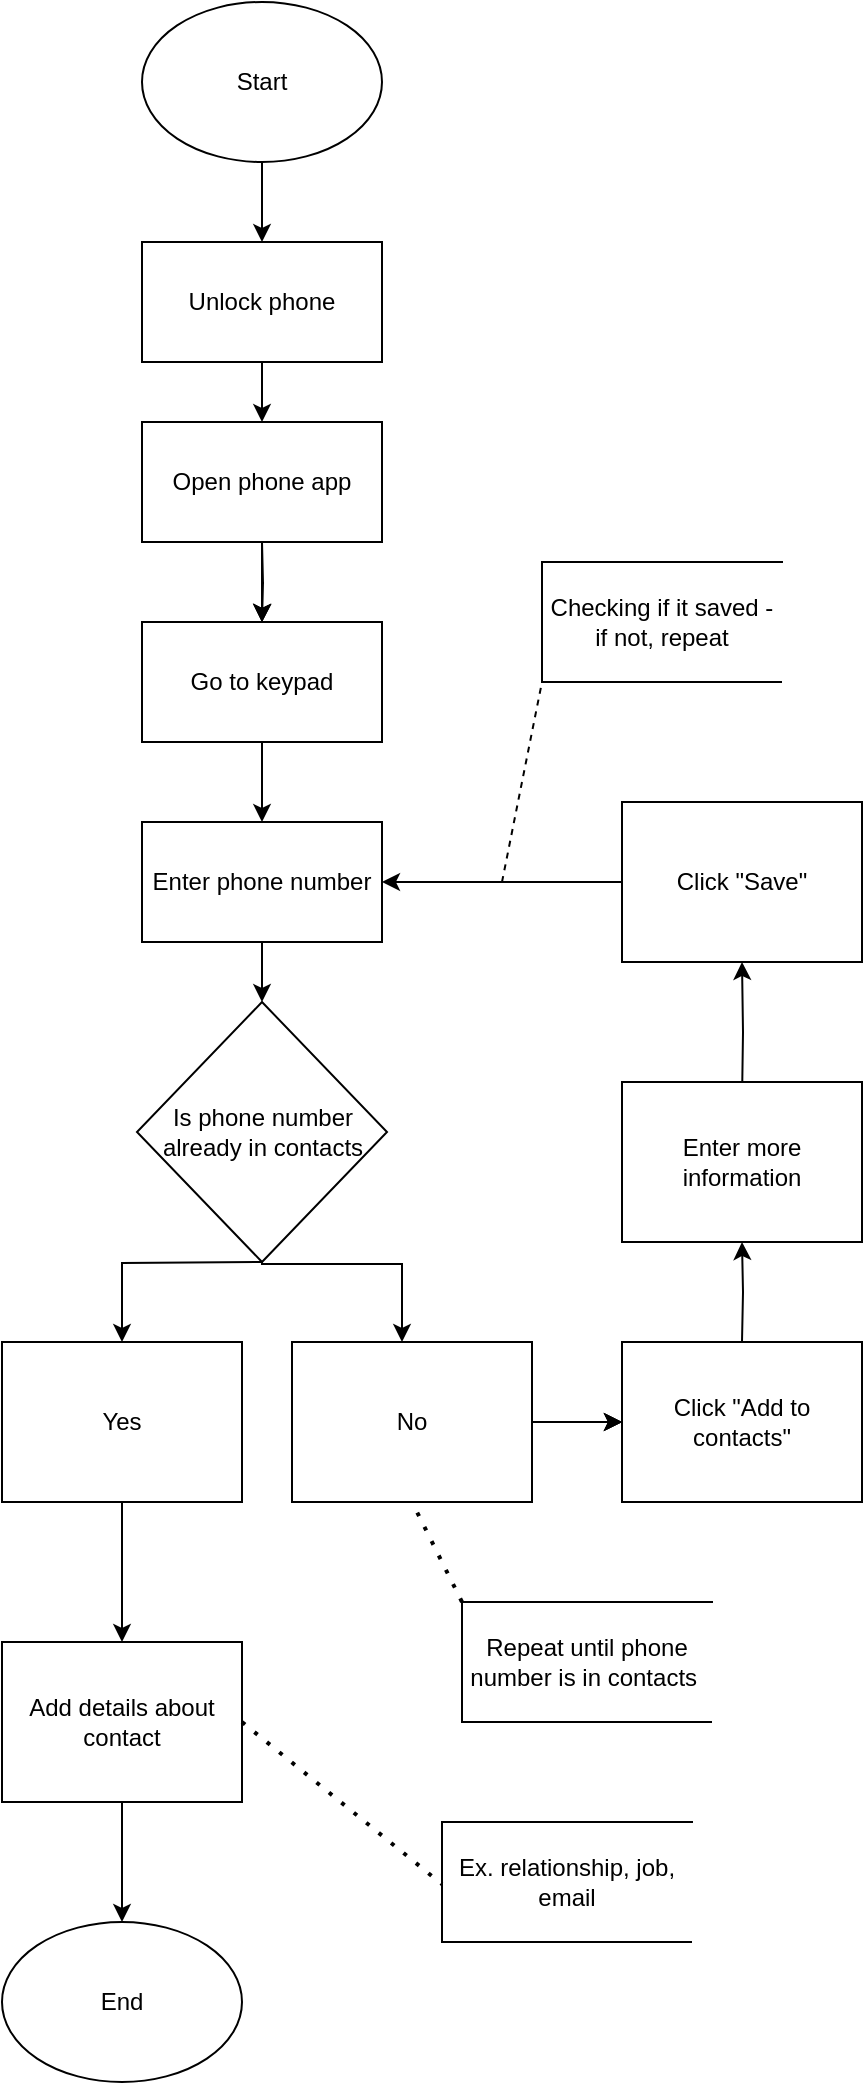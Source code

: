 <mxfile version="22.0.6" type="github">
  <diagram name="Page-1" id="pk6mPZ26se8e6UtmQEcE">
    <mxGraphModel dx="1060" dy="580" grid="1" gridSize="10" guides="1" tooltips="1" connect="1" arrows="1" fold="1" page="1" pageScale="1" pageWidth="850" pageHeight="1100" math="0" shadow="0">
      <root>
        <mxCell id="0" />
        <mxCell id="1" parent="0" />
        <mxCell id="Kl7lDOIlUgvbYGV5eezf-9" style="edgeStyle=orthogonalEdgeStyle;rounded=0;orthogonalLoop=1;jettySize=auto;html=1;entryX=0.5;entryY=0;entryDx=0;entryDy=0;" parent="1" target="3zjKFDLOZzd586ucKAZ4-1" edge="1">
          <mxGeometry relative="1" as="geometry">
            <mxPoint x="170" y="230" as="targetPoint" />
            <mxPoint x="170" y="220" as="sourcePoint" />
          </mxGeometry>
        </mxCell>
        <mxCell id="Kl7lDOIlUgvbYGV5eezf-12" value="" style="edgeStyle=orthogonalEdgeStyle;rounded=0;orthogonalLoop=1;jettySize=auto;html=1;" parent="1" edge="1">
          <mxGeometry relative="1" as="geometry">
            <mxPoint x="170" y="310" as="sourcePoint" />
            <mxPoint x="170" y="350" as="targetPoint" />
          </mxGeometry>
        </mxCell>
        <mxCell id="3zjKFDLOZzd586ucKAZ4-2" value="" style="edgeStyle=orthogonalEdgeStyle;rounded=0;orthogonalLoop=1;jettySize=auto;html=1;" parent="1" target="3zjKFDLOZzd586ucKAZ4-1" edge="1">
          <mxGeometry relative="1" as="geometry">
            <mxPoint x="170" y="310" as="sourcePoint" />
          </mxGeometry>
        </mxCell>
        <mxCell id="Kl7lDOIlUgvbYGV5eezf-18" value="" style="edgeStyle=orthogonalEdgeStyle;rounded=0;orthogonalLoop=1;jettySize=auto;html=1;" parent="1" target="Kl7lDOIlUgvbYGV5eezf-17" edge="1">
          <mxGeometry relative="1" as="geometry">
            <mxPoint x="170" y="670" as="sourcePoint" />
          </mxGeometry>
        </mxCell>
        <mxCell id="Kl7lDOIlUgvbYGV5eezf-20" value="" style="edgeStyle=orthogonalEdgeStyle;rounded=0;orthogonalLoop=1;jettySize=auto;html=1;" parent="1" target="Kl7lDOIlUgvbYGV5eezf-19" edge="1">
          <mxGeometry relative="1" as="geometry">
            <mxPoint x="170" y="670" as="sourcePoint" />
            <Array as="points">
              <mxPoint x="170" y="671" />
              <mxPoint x="240" y="671" />
            </Array>
          </mxGeometry>
        </mxCell>
        <mxCell id="ce3Q_zpAz5GgzEH88n2D-2" value="" style="edgeStyle=orthogonalEdgeStyle;rounded=0;orthogonalLoop=1;jettySize=auto;html=1;" edge="1" parent="1" source="Kl7lDOIlUgvbYGV5eezf-17" target="ce3Q_zpAz5GgzEH88n2D-1">
          <mxGeometry relative="1" as="geometry" />
        </mxCell>
        <mxCell id="Kl7lDOIlUgvbYGV5eezf-17" value="Yes" style="whiteSpace=wrap;html=1;rounded=0;" parent="1" vertex="1">
          <mxGeometry x="40" y="710" width="120" height="80" as="geometry" />
        </mxCell>
        <mxCell id="Kl7lDOIlUgvbYGV5eezf-22" value="" style="edgeStyle=orthogonalEdgeStyle;rounded=0;orthogonalLoop=1;jettySize=auto;html=1;" parent="1" source="Kl7lDOIlUgvbYGV5eezf-19" edge="1">
          <mxGeometry relative="1" as="geometry">
            <mxPoint x="350" y="750" as="targetPoint" />
          </mxGeometry>
        </mxCell>
        <mxCell id="3zjKFDLOZzd586ucKAZ4-12" style="edgeStyle=orthogonalEdgeStyle;rounded=0;orthogonalLoop=1;jettySize=auto;html=1;" parent="1" source="Kl7lDOIlUgvbYGV5eezf-19" edge="1">
          <mxGeometry relative="1" as="geometry">
            <mxPoint x="350" y="750" as="targetPoint" />
          </mxGeometry>
        </mxCell>
        <mxCell id="3zjKFDLOZzd586ucKAZ4-14" value="" style="edgeStyle=orthogonalEdgeStyle;rounded=0;orthogonalLoop=1;jettySize=auto;html=1;" parent="1" source="Kl7lDOIlUgvbYGV5eezf-19" target="3zjKFDLOZzd586ucKAZ4-13" edge="1">
          <mxGeometry relative="1" as="geometry" />
        </mxCell>
        <mxCell id="Kl7lDOIlUgvbYGV5eezf-19" value="No" style="whiteSpace=wrap;html=1;rounded=0;" parent="1" vertex="1">
          <mxGeometry x="185" y="710" width="120" height="80" as="geometry" />
        </mxCell>
        <mxCell id="5PgMmq63cbxdCtNskmuy-2" value="" style="edgeStyle=orthogonalEdgeStyle;rounded=0;orthogonalLoop=1;jettySize=auto;html=1;" parent="1" target="3zjKFDLOZzd586ucKAZ4-15" edge="1">
          <mxGeometry relative="1" as="geometry">
            <mxPoint x="410" y="710" as="sourcePoint" />
            <mxPoint x="410" y="670" as="targetPoint" />
          </mxGeometry>
        </mxCell>
        <mxCell id="5PgMmq63cbxdCtNskmuy-4" value="" style="edgeStyle=orthogonalEdgeStyle;rounded=0;orthogonalLoop=1;jettySize=auto;html=1;entryX=0.5;entryY=1;entryDx=0;entryDy=0;" parent="1" target="3zjKFDLOZzd586ucKAZ4-17" edge="1">
          <mxGeometry relative="1" as="geometry">
            <mxPoint x="410" y="590" as="sourcePoint" />
            <mxPoint x="410" y="550" as="targetPoint" />
          </mxGeometry>
        </mxCell>
        <mxCell id="3zjKFDLOZzd586ucKAZ4-4" style="edgeStyle=orthogonalEdgeStyle;rounded=0;orthogonalLoop=1;jettySize=auto;html=1;" parent="1" source="3zjKFDLOZzd586ucKAZ4-1" edge="1">
          <mxGeometry relative="1" as="geometry">
            <mxPoint x="170" y="350" as="targetPoint" />
          </mxGeometry>
        </mxCell>
        <mxCell id="3zjKFDLOZzd586ucKAZ4-6" value="" style="edgeStyle=orthogonalEdgeStyle;rounded=0;orthogonalLoop=1;jettySize=auto;html=1;" parent="1" source="3zjKFDLOZzd586ucKAZ4-1" target="3zjKFDLOZzd586ucKAZ4-5" edge="1">
          <mxGeometry relative="1" as="geometry" />
        </mxCell>
        <mxCell id="3zjKFDLOZzd586ucKAZ4-1" value="Open phone app" style="whiteSpace=wrap;html=1;" parent="1" vertex="1">
          <mxGeometry x="110" y="250" width="120" height="60" as="geometry" />
        </mxCell>
        <mxCell id="3zjKFDLOZzd586ucKAZ4-8" value="" style="edgeStyle=orthogonalEdgeStyle;rounded=0;orthogonalLoop=1;jettySize=auto;html=1;" parent="1" source="3zjKFDLOZzd586ucKAZ4-5" target="3zjKFDLOZzd586ucKAZ4-7" edge="1">
          <mxGeometry relative="1" as="geometry" />
        </mxCell>
        <mxCell id="3zjKFDLOZzd586ucKAZ4-5" value="Go to keypad" style="whiteSpace=wrap;html=1;" parent="1" vertex="1">
          <mxGeometry x="110" y="350" width="120" height="60" as="geometry" />
        </mxCell>
        <mxCell id="3zjKFDLOZzd586ucKAZ4-11" value="" style="edgeStyle=orthogonalEdgeStyle;rounded=0;orthogonalLoop=1;jettySize=auto;html=1;" parent="1" source="3zjKFDLOZzd586ucKAZ4-7" target="3zjKFDLOZzd586ucKAZ4-10" edge="1">
          <mxGeometry relative="1" as="geometry" />
        </mxCell>
        <mxCell id="3zjKFDLOZzd586ucKAZ4-7" value="Enter phone number" style="whiteSpace=wrap;html=1;" parent="1" vertex="1">
          <mxGeometry x="110" y="450" width="120" height="60" as="geometry" />
        </mxCell>
        <mxCell id="3zjKFDLOZzd586ucKAZ4-10" value="Is phone number already in contacts" style="rhombus;whiteSpace=wrap;html=1;" parent="1" vertex="1">
          <mxGeometry x="107.5" y="540" width="125" height="130" as="geometry" />
        </mxCell>
        <mxCell id="3zjKFDLOZzd586ucKAZ4-13" value="Click &quot;Add to contacts&quot;" style="whiteSpace=wrap;html=1;rounded=0;" parent="1" vertex="1">
          <mxGeometry x="350" y="710" width="120" height="80" as="geometry" />
        </mxCell>
        <mxCell id="3zjKFDLOZzd586ucKAZ4-15" value="Enter more information" style="whiteSpace=wrap;html=1;rounded=0;" parent="1" vertex="1">
          <mxGeometry x="350" y="580" width="120" height="80" as="geometry" />
        </mxCell>
        <mxCell id="3zjKFDLOZzd586ucKAZ4-22" style="edgeStyle=orthogonalEdgeStyle;rounded=0;orthogonalLoop=1;jettySize=auto;html=1;entryX=1;entryY=0.5;entryDx=0;entryDy=0;" parent="1" source="3zjKFDLOZzd586ucKAZ4-17" target="3zjKFDLOZzd586ucKAZ4-7" edge="1">
          <mxGeometry relative="1" as="geometry" />
        </mxCell>
        <mxCell id="3zjKFDLOZzd586ucKAZ4-17" value="Click &quot;Save&quot;" style="whiteSpace=wrap;html=1;rounded=0;" parent="1" vertex="1">
          <mxGeometry x="350" y="440" width="120" height="80" as="geometry" />
        </mxCell>
        <mxCell id="3zjKFDLOZzd586ucKAZ4-23" value="Unlock phone" style="rounded=0;whiteSpace=wrap;html=1;" parent="1" vertex="1">
          <mxGeometry x="110" y="160" width="120" height="60" as="geometry" />
        </mxCell>
        <mxCell id="3zjKFDLOZzd586ucKAZ4-25" style="edgeStyle=orthogonalEdgeStyle;rounded=0;orthogonalLoop=1;jettySize=auto;html=1;entryX=0.5;entryY=0;entryDx=0;entryDy=0;" parent="1" source="3zjKFDLOZzd586ucKAZ4-24" target="3zjKFDLOZzd586ucKAZ4-23" edge="1">
          <mxGeometry relative="1" as="geometry" />
        </mxCell>
        <mxCell id="3zjKFDLOZzd586ucKAZ4-24" value="Start" style="ellipse;whiteSpace=wrap;html=1;" parent="1" vertex="1">
          <mxGeometry x="110" y="40" width="120" height="80" as="geometry" />
        </mxCell>
        <mxCell id="3zjKFDLOZzd586ucKAZ4-28" value="End" style="ellipse;whiteSpace=wrap;html=1;" parent="1" vertex="1">
          <mxGeometry x="40" y="1000" width="120" height="80" as="geometry" />
        </mxCell>
        <mxCell id="3zjKFDLOZzd586ucKAZ4-30" value="" style="endArrow=none;dashed=1;html=1;rounded=0;entryX=0;entryY=1;entryDx=0;entryDy=0;" parent="1" target="3zjKFDLOZzd586ucKAZ4-31" edge="1">
          <mxGeometry width="50" height="50" relative="1" as="geometry">
            <mxPoint x="290" y="480" as="sourcePoint" />
            <mxPoint x="300" y="420" as="targetPoint" />
            <Array as="points" />
          </mxGeometry>
        </mxCell>
        <mxCell id="3zjKFDLOZzd586ucKAZ4-31" value="Checking if it saved - if not, repeat" style="shape=partialRectangle;whiteSpace=wrap;html=1;bottom=0;right=0;fillColor=none;" parent="1" vertex="1">
          <mxGeometry x="310" y="320" width="120" height="60" as="geometry" />
        </mxCell>
        <mxCell id="3zjKFDLOZzd586ucKAZ4-32" value="" style="endArrow=none;html=1;rounded=0;exitX=0;exitY=1;exitDx=0;exitDy=0;entryX=1;entryY=1;entryDx=0;entryDy=0;" parent="1" source="3zjKFDLOZzd586ucKAZ4-31" target="3zjKFDLOZzd586ucKAZ4-31" edge="1">
          <mxGeometry width="50" height="50" relative="1" as="geometry">
            <mxPoint x="440" y="380" as="sourcePoint" />
            <mxPoint x="490" y="330" as="targetPoint" />
          </mxGeometry>
        </mxCell>
        <mxCell id="3zjKFDLOZzd586ucKAZ4-33" value="" style="endArrow=none;dashed=1;html=1;dashPattern=1 3;strokeWidth=2;rounded=0;entryX=0.5;entryY=1;entryDx=0;entryDy=0;exitX=0;exitY=0;exitDx=0;exitDy=0;" parent="1" source="3zjKFDLOZzd586ucKAZ4-34" target="Kl7lDOIlUgvbYGV5eezf-19" edge="1">
          <mxGeometry width="50" height="50" relative="1" as="geometry">
            <mxPoint x="290" y="850" as="sourcePoint" />
            <mxPoint x="270" y="630" as="targetPoint" />
          </mxGeometry>
        </mxCell>
        <mxCell id="3zjKFDLOZzd586ucKAZ4-34" value="Repeat until phone number is in contacts&amp;nbsp;" style="shape=partialRectangle;whiteSpace=wrap;html=1;bottom=0;right=0;fillColor=none;" parent="1" vertex="1">
          <mxGeometry x="270" y="840" width="125" height="60" as="geometry" />
        </mxCell>
        <mxCell id="3zjKFDLOZzd586ucKAZ4-35" value="" style="endArrow=none;html=1;rounded=0;exitX=0;exitY=1;exitDx=0;exitDy=0;entryX=1;entryY=1;entryDx=0;entryDy=0;" parent="1" source="3zjKFDLOZzd586ucKAZ4-34" target="3zjKFDLOZzd586ucKAZ4-34" edge="1">
          <mxGeometry width="50" height="50" relative="1" as="geometry">
            <mxPoint x="425" y="919" as="sourcePoint" />
            <mxPoint x="475" y="869" as="targetPoint" />
          </mxGeometry>
        </mxCell>
        <mxCell id="ce3Q_zpAz5GgzEH88n2D-3" value="" style="edgeStyle=orthogonalEdgeStyle;rounded=0;orthogonalLoop=1;jettySize=auto;html=1;" edge="1" parent="1" source="ce3Q_zpAz5GgzEH88n2D-1" target="3zjKFDLOZzd586ucKAZ4-28">
          <mxGeometry relative="1" as="geometry" />
        </mxCell>
        <mxCell id="ce3Q_zpAz5GgzEH88n2D-1" value="Add details about contact" style="whiteSpace=wrap;html=1;rounded=0;" vertex="1" parent="1">
          <mxGeometry x="40" y="860" width="120" height="80" as="geometry" />
        </mxCell>
        <mxCell id="ce3Q_zpAz5GgzEH88n2D-4" value="" style="endArrow=none;dashed=1;html=1;dashPattern=1 3;strokeWidth=2;rounded=0;exitX=1;exitY=0.5;exitDx=0;exitDy=0;" edge="1" parent="1" source="ce3Q_zpAz5GgzEH88n2D-1">
          <mxGeometry width="50" height="50" relative="1" as="geometry">
            <mxPoint x="410" y="860" as="sourcePoint" />
            <mxPoint x="260" y="981.111" as="targetPoint" />
          </mxGeometry>
        </mxCell>
        <mxCell id="ce3Q_zpAz5GgzEH88n2D-5" value="Ex. relationship, job, email" style="shape=partialRectangle;whiteSpace=wrap;html=1;bottom=0;right=0;fillColor=none;" vertex="1" parent="1">
          <mxGeometry x="260" y="950" width="125" height="60" as="geometry" />
        </mxCell>
        <mxCell id="ce3Q_zpAz5GgzEH88n2D-6" value="" style="endArrow=none;html=1;rounded=0;exitX=0;exitY=1;exitDx=0;exitDy=0;entryX=1;entryY=1;entryDx=0;entryDy=0;" edge="1" parent="1" source="ce3Q_zpAz5GgzEH88n2D-5" target="ce3Q_zpAz5GgzEH88n2D-5">
          <mxGeometry width="50" height="50" relative="1" as="geometry">
            <mxPoint x="410" y="860" as="sourcePoint" />
            <mxPoint x="460" y="810" as="targetPoint" />
          </mxGeometry>
        </mxCell>
      </root>
    </mxGraphModel>
  </diagram>
</mxfile>
